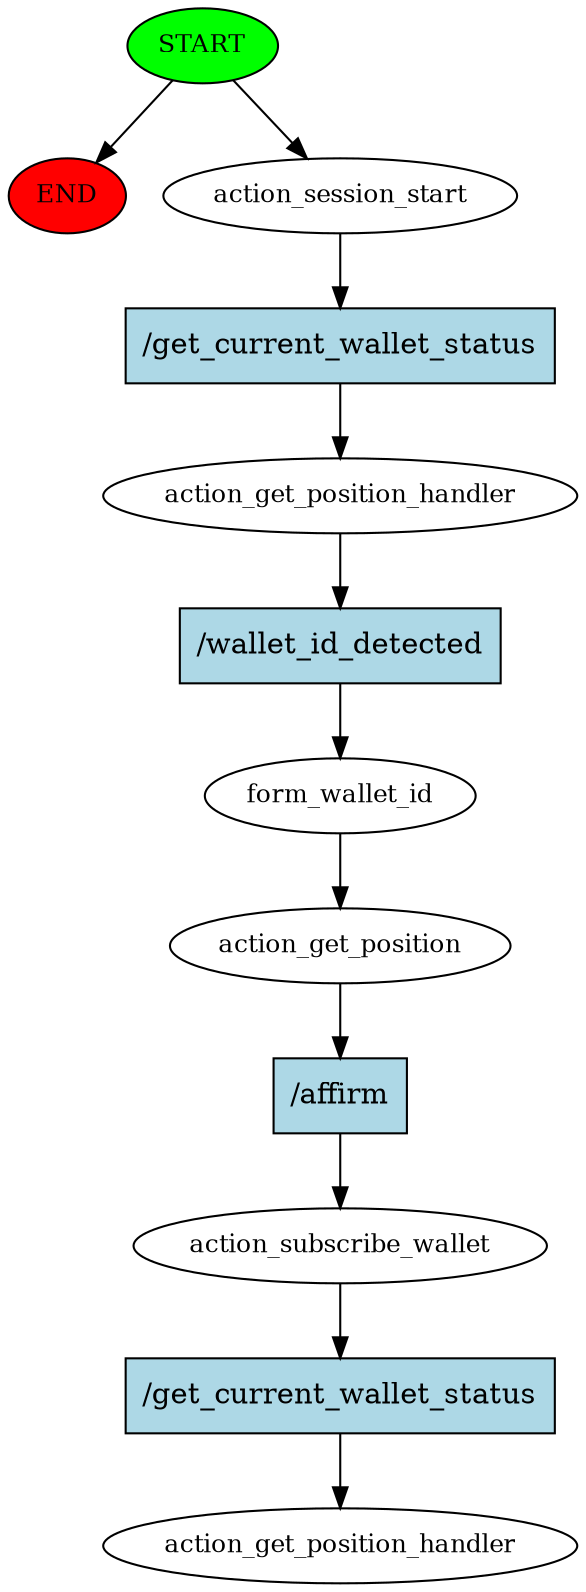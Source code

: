 digraph  {
0 [class="start active", fillcolor=green, fontsize=12, label=START, style=filled];
"-1" [class=end, fillcolor=red, fontsize=12, label=END, style=filled];
1 [class=active, fontsize=12, label=action_session_start];
2 [class=active, fontsize=12, label=action_get_position_handler];
3 [class=active, fontsize=12, label=form_wallet_id];
4 [class=active, fontsize=12, label=action_get_position];
5 [class=active, fontsize=12, label=action_subscribe_wallet];
6 [class="dashed active", fontsize=12, label=action_get_position_handler];
7 [class="intent active", fillcolor=lightblue, label="/get_current_wallet_status", shape=rect, style=filled];
8 [class="intent active", fillcolor=lightblue, label="/wallet_id_detected", shape=rect, style=filled];
9 [class="intent active", fillcolor=lightblue, label="/affirm", shape=rect, style=filled];
10 [class="intent active", fillcolor=lightblue, label="/get_current_wallet_status", shape=rect, style=filled];
0 -> "-1"  [class="", key=NONE, label=""];
0 -> 1  [class=active, key=NONE, label=""];
1 -> 7  [class=active, key=0];
2 -> 8  [class=active, key=0];
3 -> 4  [class=active, key=NONE, label=""];
4 -> 9  [class=active, key=0];
5 -> 10  [class=active, key=0];
7 -> 2  [class=active, key=0];
8 -> 3  [class=active, key=0];
9 -> 5  [class=active, key=0];
10 -> 6  [class=active, key=0];
}
